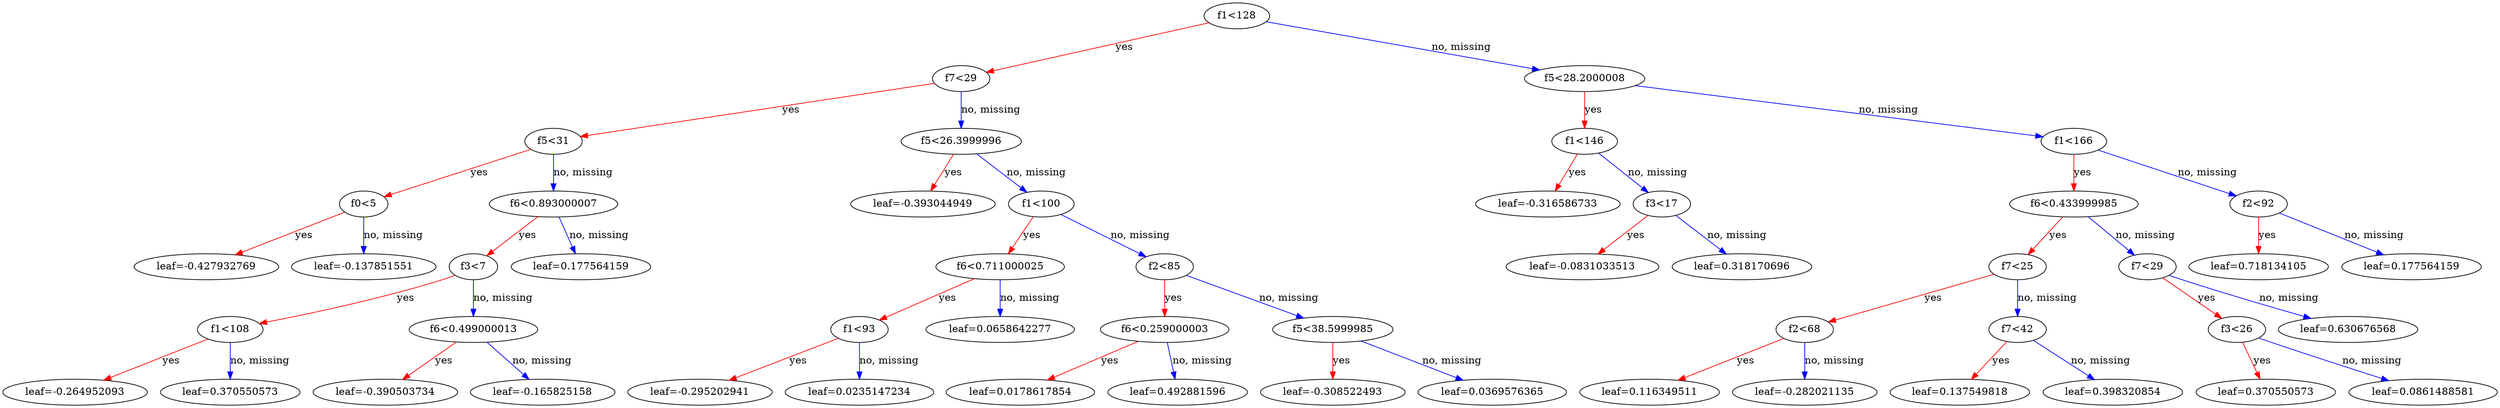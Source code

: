 digraph {
    graph [ rankdir=TB ]
    graph [ rankdir="TB" ]

    0 [ label="f1<128" ]
    0 -> 1 [label="yes" color="#FF0000"]
    0 -> 2 [label="no, missing" color="#0000FF"]

    1 [ label="f7<29" ]
    1 -> 3 [label="yes" color="#FF0000"]
    1 -> 4 [label="no, missing" color="#0000FF"]

    3 [ label="f5<31" ]
    3 -> 7 [label="yes" color="#FF0000"]
    3 -> 8 [label="no, missing" color="#0000FF"]

    7 [ label="f0<5" ]
    7 -> 15 [label="yes" color="#FF0000"]
    7 -> 16 [label="no, missing" color="#0000FF"]

    15 [ label="leaf=-0.427932769" ]

    16 [ label="leaf=-0.137851551" ]

    8 [ label="f6<0.893000007" ]
    8 -> 17 [label="yes" color="#FF0000"]
    8 -> 18 [label="no, missing" color="#0000FF"]

    17 [ label="f3<7" ]
    17 -> 27 [label="yes" color="#FF0000"]
    17 -> 28 [label="no, missing" color="#0000FF"]

    27 [ label="f1<108" ]
    27 -> 37 [label="yes" color="#FF0000"]
    27 -> 38 [label="no, missing" color="#0000FF"]

    37 [ label="leaf=-0.264952093" ]

    38 [ label="leaf=0.370550573" ]

    28 [ label="f6<0.499000013" ]
    28 -> 39 [label="yes" color="#FF0000"]
    28 -> 40 [label="no, missing" color="#0000FF"]

    39 [ label="leaf=-0.390503734" ]

    40 [ label="leaf=-0.165825158" ]

    18 [ label="leaf=0.177564159" ]

    4 [ label="f5<26.3999996" ]
    4 -> 9 [label="yes" color="#FF0000"]
    4 -> 10 [label="no, missing" color="#0000FF"]

    9 [ label="leaf=-0.393044949" ]

    10 [ label="f1<100" ]
    10 -> 19 [label="yes" color="#FF0000"]
    10 -> 20 [label="no, missing" color="#0000FF"]

    19 [ label="f6<0.711000025" ]
    19 -> 29 [label="yes" color="#FF0000"]
    19 -> 30 [label="no, missing" color="#0000FF"]

    29 [ label="f1<93" ]
    29 -> 41 [label="yes" color="#FF0000"]
    29 -> 42 [label="no, missing" color="#0000FF"]

    41 [ label="leaf=-0.295202941" ]

    42 [ label="leaf=0.0235147234" ]

    30 [ label="leaf=0.0658642277" ]

    20 [ label="f2<85" ]
    20 -> 31 [label="yes" color="#FF0000"]
    20 -> 32 [label="no, missing" color="#0000FF"]

    31 [ label="f6<0.259000003" ]
    31 -> 43 [label="yes" color="#FF0000"]
    31 -> 44 [label="no, missing" color="#0000FF"]

    43 [ label="leaf=0.0178617854" ]

    44 [ label="leaf=0.492881596" ]

    32 [ label="f5<38.5999985" ]
    32 -> 45 [label="yes" color="#FF0000"]
    32 -> 46 [label="no, missing" color="#0000FF"]

    45 [ label="leaf=-0.308522493" ]

    46 [ label="leaf=0.0369576365" ]

    2 [ label="f5<28.2000008" ]
    2 -> 5 [label="yes" color="#FF0000"]
    2 -> 6 [label="no, missing" color="#0000FF"]

    5 [ label="f1<146" ]
    5 -> 11 [label="yes" color="#FF0000"]
    5 -> 12 [label="no, missing" color="#0000FF"]

    11 [ label="leaf=-0.316586733" ]

    12 [ label="f3<17" ]
    12 -> 21 [label="yes" color="#FF0000"]
    12 -> 22 [label="no, missing" color="#0000FF"]

    21 [ label="leaf=-0.0831033513" ]

    22 [ label="leaf=0.318170696" ]

    6 [ label="f1<166" ]
    6 -> 13 [label="yes" color="#FF0000"]
    6 -> 14 [label="no, missing" color="#0000FF"]

    13 [ label="f6<0.433999985" ]
    13 -> 23 [label="yes" color="#FF0000"]
    13 -> 24 [label="no, missing" color="#0000FF"]

    23 [ label="f7<25" ]
    23 -> 33 [label="yes" color="#FF0000"]
    23 -> 34 [label="no, missing" color="#0000FF"]

    33 [ label="f2<68" ]
    33 -> 47 [label="yes" color="#FF0000"]
    33 -> 48 [label="no, missing" color="#0000FF"]

    47 [ label="leaf=0.116349511" ]

    48 [ label="leaf=-0.282021135" ]

    34 [ label="f7<42" ]
    34 -> 49 [label="yes" color="#FF0000"]
    34 -> 50 [label="no, missing" color="#0000FF"]

    49 [ label="leaf=0.137549818" ]

    50 [ label="leaf=0.398320854" ]

    24 [ label="f7<29" ]
    24 -> 35 [label="yes" color="#FF0000"]
    24 -> 36 [label="no, missing" color="#0000FF"]

    35 [ label="f3<26" ]
    35 -> 51 [label="yes" color="#FF0000"]
    35 -> 52 [label="no, missing" color="#0000FF"]

    51 [ label="leaf=0.370550573" ]

    52 [ label="leaf=0.0861488581" ]

    36 [ label="leaf=0.630676568" ]

    14 [ label="f2<92" ]
    14 -> 25 [label="yes" color="#FF0000"]
    14 -> 26 [label="no, missing" color="#0000FF"]

    25 [ label="leaf=0.718134105" ]

    26 [ label="leaf=0.177564159" ]
}
